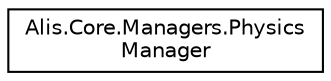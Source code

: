 digraph "Graphical Class Hierarchy"
{
 // LATEX_PDF_SIZE
  edge [fontname="Helvetica",fontsize="10",labelfontname="Helvetica",labelfontsize="10"];
  node [fontname="Helvetica",fontsize="10",shape=record];
  rankdir="LR";
  Node0 [label="Alis.Core.Managers.Physics\lManager",height=0.2,width=0.4,color="black", fillcolor="white", style="filled",URL="$class_alis_1_1_core_1_1_managers_1_1_physics_manager.html",tooltip="The physics manager class"];
}
